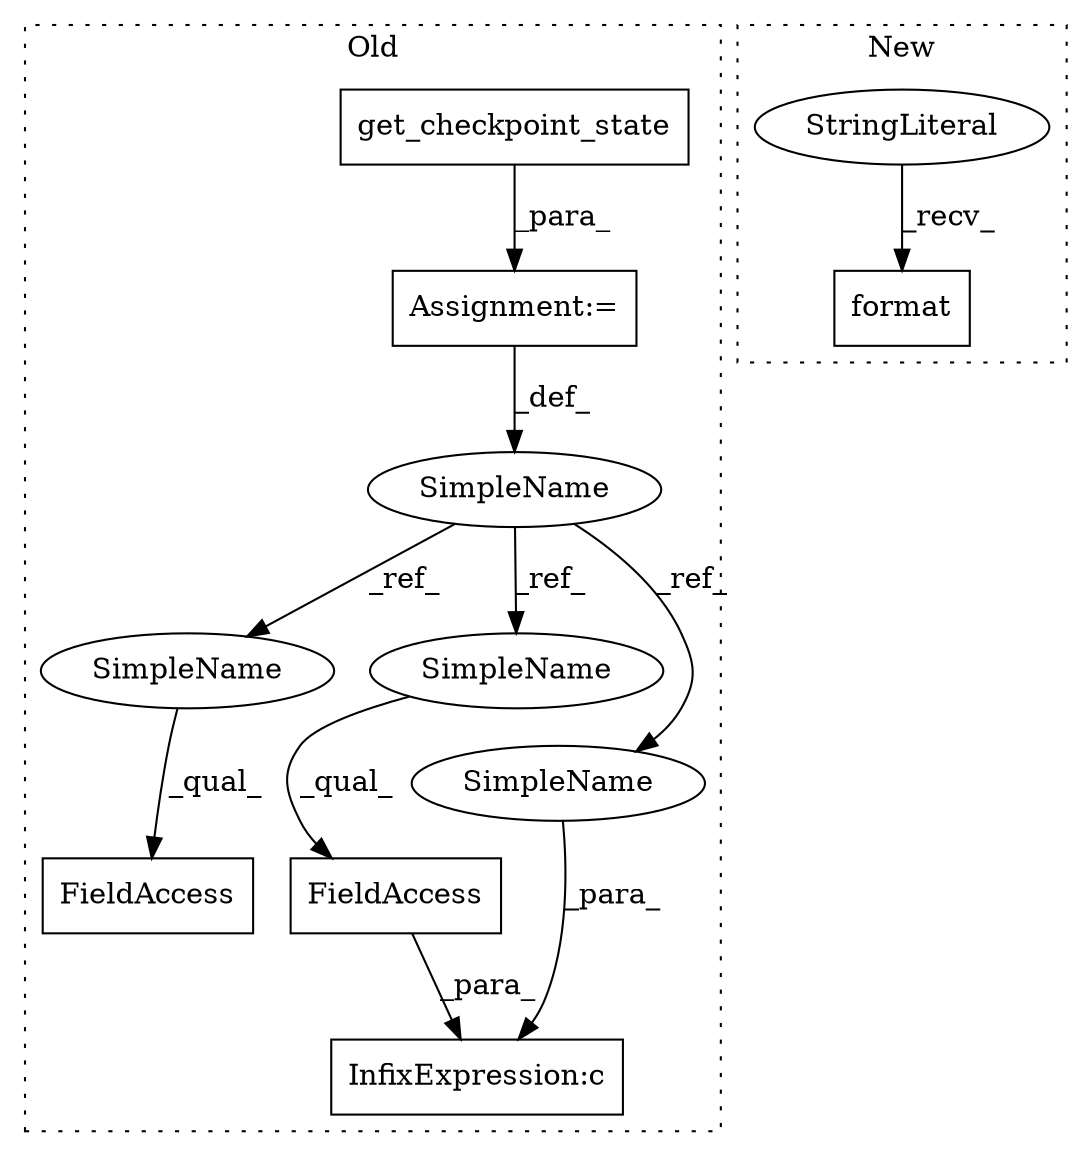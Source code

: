 digraph G {
subgraph cluster0 {
1 [label="get_checkpoint_state" a="32" s="1939" l="22" shape="box"];
3 [label="FieldAccess" a="22" s="2064" l="26" shape="box"];
5 [label="Assignment:=" a="7" s="1933" l="1" shape="box"];
6 [label="SimpleName" a="42" s="1929" l="4" shape="ellipse"];
7 [label="InfixExpression:c" a="27" s="1975" l="4" shape="box"];
8 [label="FieldAccess" a="22" s="1979" l="26" shape="box"];
9 [label="SimpleName" a="42" s="2064" l="4" shape="ellipse"];
10 [label="SimpleName" a="42" s="1979" l="4" shape="ellipse"];
11 [label="SimpleName" a="42" s="1971" l="4" shape="ellipse"];
label = "Old";
style="dotted";
}
subgraph cluster1 {
2 [label="format" a="32" s="695,706" l="7,1" shape="box"];
4 [label="StringLiteral" a="45" s="669" l="25" shape="ellipse"];
label = "New";
style="dotted";
}
1 -> 5 [label="_para_"];
4 -> 2 [label="_recv_"];
5 -> 6 [label="_def_"];
6 -> 11 [label="_ref_"];
6 -> 9 [label="_ref_"];
6 -> 10 [label="_ref_"];
8 -> 7 [label="_para_"];
9 -> 3 [label="_qual_"];
10 -> 8 [label="_qual_"];
11 -> 7 [label="_para_"];
}